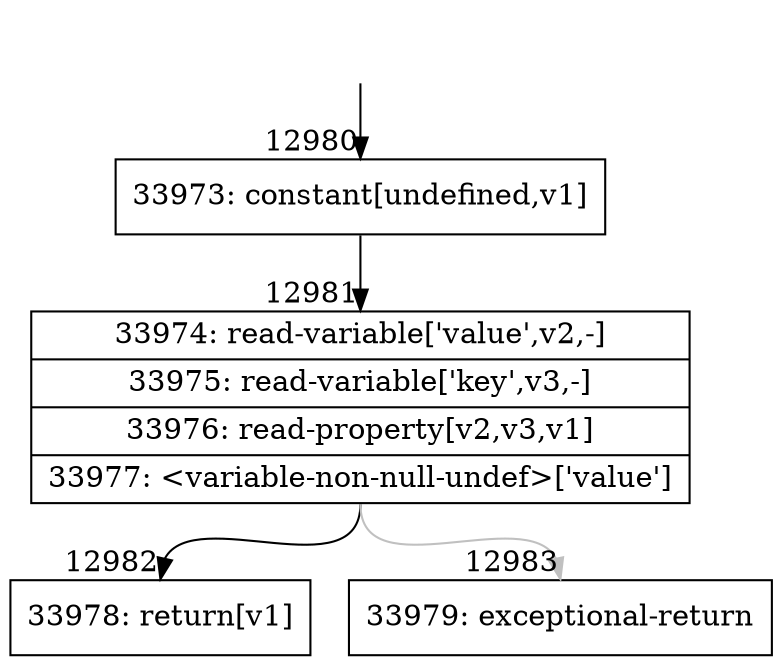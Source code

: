 digraph {
rankdir="TD"
BB_entry1000[shape=none,label=""];
BB_entry1000 -> BB12980 [tailport=s, headport=n, headlabel="    12980"]
BB12980 [shape=record label="{33973: constant[undefined,v1]}" ] 
BB12980 -> BB12981 [tailport=s, headport=n, headlabel="      12981"]
BB12981 [shape=record label="{33974: read-variable['value',v2,-]|33975: read-variable['key',v3,-]|33976: read-property[v2,v3,v1]|33977: \<variable-non-null-undef\>['value']}" ] 
BB12981 -> BB12982 [tailport=s, headport=n, headlabel="      12982"]
BB12981 -> BB12983 [tailport=s, headport=n, color=gray, headlabel="      12983"]
BB12982 [shape=record label="{33978: return[v1]}" ] 
BB12983 [shape=record label="{33979: exceptional-return}" ] 
//#$~ 19307
}
